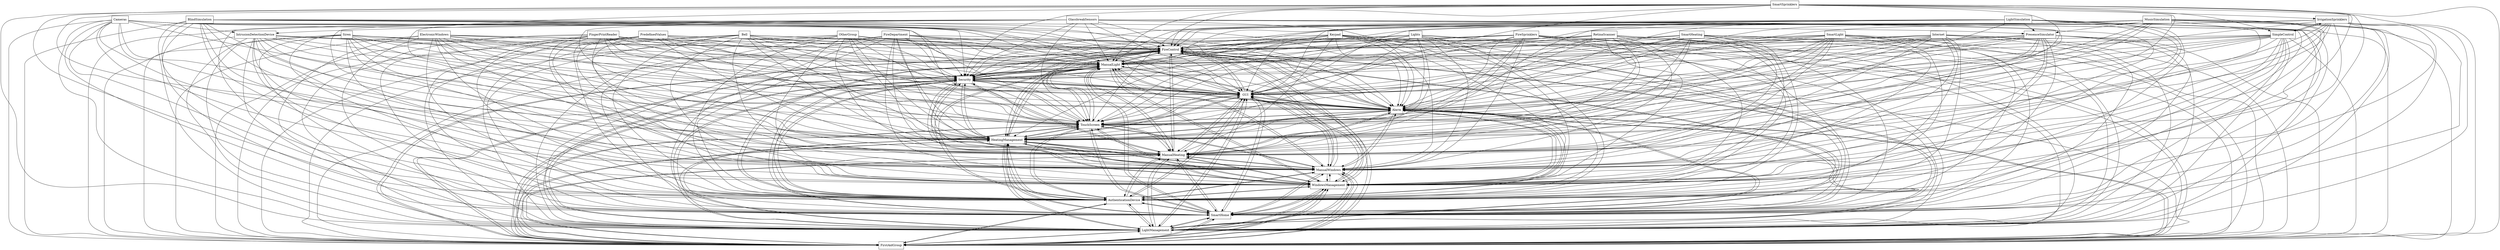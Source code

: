 digraph{
graph [rankdir=TB];
node [shape=box];
edge [arrowhead=normal];
0[label="FingerPrintReader",]
1[label="PredefinedValues",]
2[label="FireControl",]
3[label="ManualLight",]
4[label="Siren",]
5[label="Bell",]
6[label="SmartHeating",]
7[label="FirstAidGroup",]
8[label="IrrigationSprinklers",]
9[label="SmartLight",]
10[label="LightManagement",]
11[label="SmartHome",]
12[label="LightSimulation",]
13[label="AuthenticationDevice",]
14[label="MusicSimulation",]
15[label="IntrusionDetectionDevice",]
16[label="WindowsManagement",]
17[label="ManualWindows",]
18[label="RetinaScanner",]
19[label="SimpleControl",]
20[label="GlassbreakSensors",]
21[label="ManualHeating",]
22[label="Lights",]
23[label="BlindSimulation",]
24[label="SmartSprinklers",]
25[label="HeatingManagement",]
26[label="ElectronicWindows",]
27[label="TouchScreen",]
28[label="Alarm",]
29[label="GUI",]
30[label="Security",]
31[label="Keypad",]
32[label="PresenceSimulator",]
33[label="Cameras",]
34[label="OtherGroup",]
35[label="FireDepartment",]
36[label="FireSprinklers",]
37[label="Internet",]
0->2[label="",]
0->3[label="",]
0->7[label="",]
0->10[label="",]
0->11[label="",]
0->13[label="",]
0->16[label="",]
0->17[label="",]
0->21[label="",]
0->25[label="",]
0->27[label="",]
0->28[label="",]
0->29[label="",]
0->30[label="",]
1->2[label="",]
1->3[label="",]
1->7[label="",]
1->10[label="",]
1->11[label="",]
1->13[label="",]
1->16[label="",]
1->17[label="",]
1->21[label="",]
1->25[label="",]
1->27[label="",]
1->28[label="",]
1->29[label="",]
1->30[label="",]
2->3[label="",]
2->7[label="",]
2->10[label="",]
2->11[label="",]
2->13[label="",]
2->16[label="",]
2->17[label="",]
2->21[label="",]
2->25[label="",]
2->27[label="",]
2->28[label="",]
2->29[label="",]
2->30[label="",]
3->2[label="",]
3->7[label="",]
3->10[label="",]
3->11[label="",]
3->13[label="",]
3->16[label="",]
3->17[label="",]
3->21[label="",]
3->25[label="",]
3->27[label="",]
3->28[label="",]
3->29[label="",]
3->30[label="",]
4->2[label="",]
4->3[label="",]
4->7[label="",]
4->10[label="",]
4->11[label="",]
4->13[label="",]
4->16[label="",]
4->17[label="",]
4->21[label="",]
4->25[label="",]
4->27[label="",]
4->28[label="",]
4->29[label="",]
4->30[label="",]
5->2[label="",]
5->3[label="",]
5->7[label="",]
5->10[label="",]
5->11[label="",]
5->13[label="",]
5->16[label="",]
5->17[label="",]
5->21[label="",]
5->25[label="",]
5->27[label="",]
5->28[label="",]
5->29[label="",]
5->30[label="",]
6->2[label="",]
6->3[label="",]
6->7[label="",]
6->10[label="",]
6->11[label="",]
6->13[label="",]
6->16[label="",]
6->17[label="",]
6->21[label="",]
6->25[label="",]
6->27[label="",]
6->28[label="",]
6->29[label="",]
6->30[label="",]
7->2[label="",]
7->3[label="",]
7->10[label="",]
7->11[label="",]
7->13[label="",]
7->16[label="",]
7->17[label="",]
7->21[label="",]
7->25[label="",]
7->27[label="",]
7->28[label="",]
7->29[label="",]
7->30[label="",]
8->2[label="",]
8->3[label="",]
8->7[label="",]
8->10[label="",]
8->11[label="",]
8->13[label="",]
8->16[label="",]
8->17[label="",]
8->19[label="",]
8->21[label="",]
8->25[label="",]
8->27[label="",]
8->28[label="",]
8->29[label="",]
8->30[label="",]
9->2[label="",]
9->3[label="",]
9->7[label="",]
9->10[label="",]
9->11[label="",]
9->13[label="",]
9->16[label="",]
9->17[label="",]
9->21[label="",]
9->25[label="",]
9->27[label="",]
9->28[label="",]
9->29[label="",]
9->30[label="",]
10->2[label="",]
10->3[label="",]
10->7[label="",]
10->11[label="",]
10->13[label="",]
10->16[label="",]
10->17[label="",]
10->21[label="",]
10->25[label="",]
10->27[label="",]
10->28[label="",]
10->29[label="",]
10->30[label="",]
11->2[label="",]
11->3[label="",]
11->7[label="",]
11->10[label="",]
11->13[label="",]
11->16[label="",]
11->17[label="",]
11->21[label="",]
11->25[label="",]
11->27[label="",]
11->28[label="",]
11->29[label="",]
11->30[label="",]
12->2[label="",]
12->3[label="",]
12->7[label="",]
12->10[label="",]
12->11[label="",]
12->13[label="",]
12->16[label="",]
12->17[label="",]
12->21[label="",]
12->25[label="",]
12->27[label="",]
12->28[label="",]
12->29[label="",]
12->30[label="",]
12->32[label="",]
13->2[label="",]
13->3[label="",]
13->7[label="",]
13->10[label="",]
13->11[label="",]
13->16[label="",]
13->17[label="",]
13->21[label="",]
13->25[label="",]
13->27[label="",]
13->28[label="",]
13->29[label="",]
13->30[label="",]
14->2[label="",]
14->3[label="",]
14->7[label="",]
14->10[label="",]
14->11[label="",]
14->13[label="",]
14->16[label="",]
14->17[label="",]
14->21[label="",]
14->25[label="",]
14->27[label="",]
14->28[label="",]
14->29[label="",]
14->30[label="",]
14->32[label="",]
15->2[label="",]
15->3[label="",]
15->7[label="",]
15->10[label="",]
15->11[label="",]
15->13[label="",]
15->16[label="",]
15->17[label="",]
15->21[label="",]
15->25[label="",]
15->27[label="",]
15->28[label="",]
15->29[label="",]
15->30[label="",]
16->2[label="",]
16->3[label="",]
16->7[label="",]
16->10[label="",]
16->11[label="",]
16->13[label="",]
16->17[label="",]
16->21[label="",]
16->25[label="",]
16->27[label="",]
16->28[label="",]
16->29[label="",]
16->30[label="",]
17->2[label="",]
17->3[label="",]
17->7[label="",]
17->10[label="",]
17->11[label="",]
17->13[label="",]
17->16[label="",]
17->21[label="",]
17->25[label="",]
17->27[label="",]
17->28[label="",]
17->29[label="",]
17->30[label="",]
18->2[label="",]
18->3[label="",]
18->7[label="",]
18->10[label="",]
18->11[label="",]
18->13[label="",]
18->16[label="",]
18->17[label="",]
18->21[label="",]
18->25[label="",]
18->27[label="",]
18->28[label="",]
18->29[label="",]
18->30[label="",]
19->2[label="",]
19->3[label="",]
19->7[label="",]
19->8[label="",]
19->10[label="",]
19->11[label="",]
19->13[label="",]
19->16[label="",]
19->17[label="",]
19->21[label="",]
19->25[label="",]
19->27[label="",]
19->28[label="",]
19->29[label="",]
19->30[label="",]
20->2[label="",]
20->3[label="",]
20->7[label="",]
20->10[label="",]
20->11[label="",]
20->13[label="",]
20->15[label="",]
20->16[label="",]
20->17[label="",]
20->21[label="",]
20->25[label="",]
20->27[label="",]
20->28[label="",]
20->29[label="",]
20->30[label="",]
21->2[label="",]
21->3[label="",]
21->7[label="",]
21->10[label="",]
21->11[label="",]
21->13[label="",]
21->16[label="",]
21->17[label="",]
21->25[label="",]
21->27[label="",]
21->28[label="",]
21->29[label="",]
21->30[label="",]
22->2[label="",]
22->3[label="",]
22->7[label="",]
22->10[label="",]
22->11[label="",]
22->13[label="",]
22->16[label="",]
22->17[label="",]
22->21[label="",]
22->25[label="",]
22->27[label="",]
22->28[label="",]
22->29[label="",]
22->30[label="",]
23->2[label="",]
23->3[label="",]
23->7[label="",]
23->10[label="",]
23->11[label="",]
23->13[label="",]
23->16[label="",]
23->17[label="",]
23->21[label="",]
23->25[label="",]
23->27[label="",]
23->28[label="",]
23->29[label="",]
23->30[label="",]
23->32[label="",]
24->2[label="",]
24->3[label="",]
24->7[label="",]
24->8[label="",]
24->10[label="",]
24->11[label="",]
24->13[label="",]
24->16[label="",]
24->17[label="",]
24->19[label="",]
24->21[label="",]
24->25[label="",]
24->27[label="",]
24->28[label="",]
24->29[label="",]
24->30[label="",]
25->2[label="",]
25->3[label="",]
25->7[label="",]
25->10[label="",]
25->11[label="",]
25->13[label="",]
25->16[label="",]
25->17[label="",]
25->21[label="",]
25->27[label="",]
25->28[label="",]
25->29[label="",]
25->30[label="",]
26->2[label="",]
26->3[label="",]
26->7[label="",]
26->10[label="",]
26->11[label="",]
26->13[label="",]
26->16[label="",]
26->17[label="",]
26->21[label="",]
26->25[label="",]
26->27[label="",]
26->28[label="",]
26->29[label="",]
26->30[label="",]
27->2[label="",]
27->3[label="",]
27->7[label="",]
27->10[label="",]
27->11[label="",]
27->13[label="",]
27->16[label="",]
27->17[label="",]
27->21[label="",]
27->25[label="",]
27->28[label="",]
27->29[label="",]
27->30[label="",]
28->2[label="",]
28->3[label="",]
28->7[label="",]
28->10[label="",]
28->11[label="",]
28->13[label="",]
28->16[label="",]
28->17[label="",]
28->21[label="",]
28->25[label="",]
28->27[label="",]
28->29[label="",]
28->30[label="",]
29->2[label="",]
29->3[label="",]
29->7[label="",]
29->10[label="",]
29->11[label="",]
29->13[label="",]
29->16[label="",]
29->17[label="",]
29->21[label="",]
29->25[label="",]
29->27[label="",]
29->28[label="",]
29->30[label="",]
30->2[label="",]
30->3[label="",]
30->7[label="",]
30->10[label="",]
30->11[label="",]
30->13[label="",]
30->16[label="",]
30->17[label="",]
30->21[label="",]
30->25[label="",]
30->27[label="",]
30->28[label="",]
30->29[label="",]
31->2[label="",]
31->3[label="",]
31->7[label="",]
31->10[label="",]
31->11[label="",]
31->13[label="",]
31->16[label="",]
31->17[label="",]
31->21[label="",]
31->25[label="",]
31->27[label="",]
31->28[label="",]
31->29[label="",]
31->30[label="",]
32->2[label="",]
32->3[label="",]
32->7[label="",]
32->10[label="",]
32->11[label="",]
32->13[label="",]
32->16[label="",]
32->17[label="",]
32->21[label="",]
32->25[label="",]
32->27[label="",]
32->28[label="",]
32->29[label="",]
32->30[label="",]
33->2[label="",]
33->3[label="",]
33->7[label="",]
33->10[label="",]
33->11[label="",]
33->13[label="",]
33->15[label="",]
33->16[label="",]
33->17[label="",]
33->21[label="",]
33->25[label="",]
33->27[label="",]
33->28[label="",]
33->29[label="",]
33->30[label="",]
34->2[label="",]
34->3[label="",]
34->7[label="",]
34->10[label="",]
34->11[label="",]
34->13[label="",]
34->16[label="",]
34->17[label="",]
34->21[label="",]
34->25[label="",]
34->27[label="",]
34->28[label="",]
34->29[label="",]
34->30[label="",]
35->2[label="",]
35->3[label="",]
35->7[label="",]
35->10[label="",]
35->11[label="",]
35->13[label="",]
35->16[label="",]
35->17[label="",]
35->21[label="",]
35->25[label="",]
35->27[label="",]
35->28[label="",]
35->29[label="",]
35->30[label="",]
36->2[label="",]
36->3[label="",]
36->7[label="",]
36->10[label="",]
36->11[label="",]
36->13[label="",]
36->16[label="",]
36->17[label="",]
36->21[label="",]
36->25[label="",]
36->27[label="",]
36->28[label="",]
36->29[label="",]
36->30[label="",]
37->2[label="",]
37->3[label="",]
37->7[label="",]
37->10[label="",]
37->11[label="",]
37->13[label="",]
37->16[label="",]
37->17[label="",]
37->21[label="",]
37->25[label="",]
37->27[label="",]
37->28[label="",]
37->29[label="",]
37->30[label="",]
}

